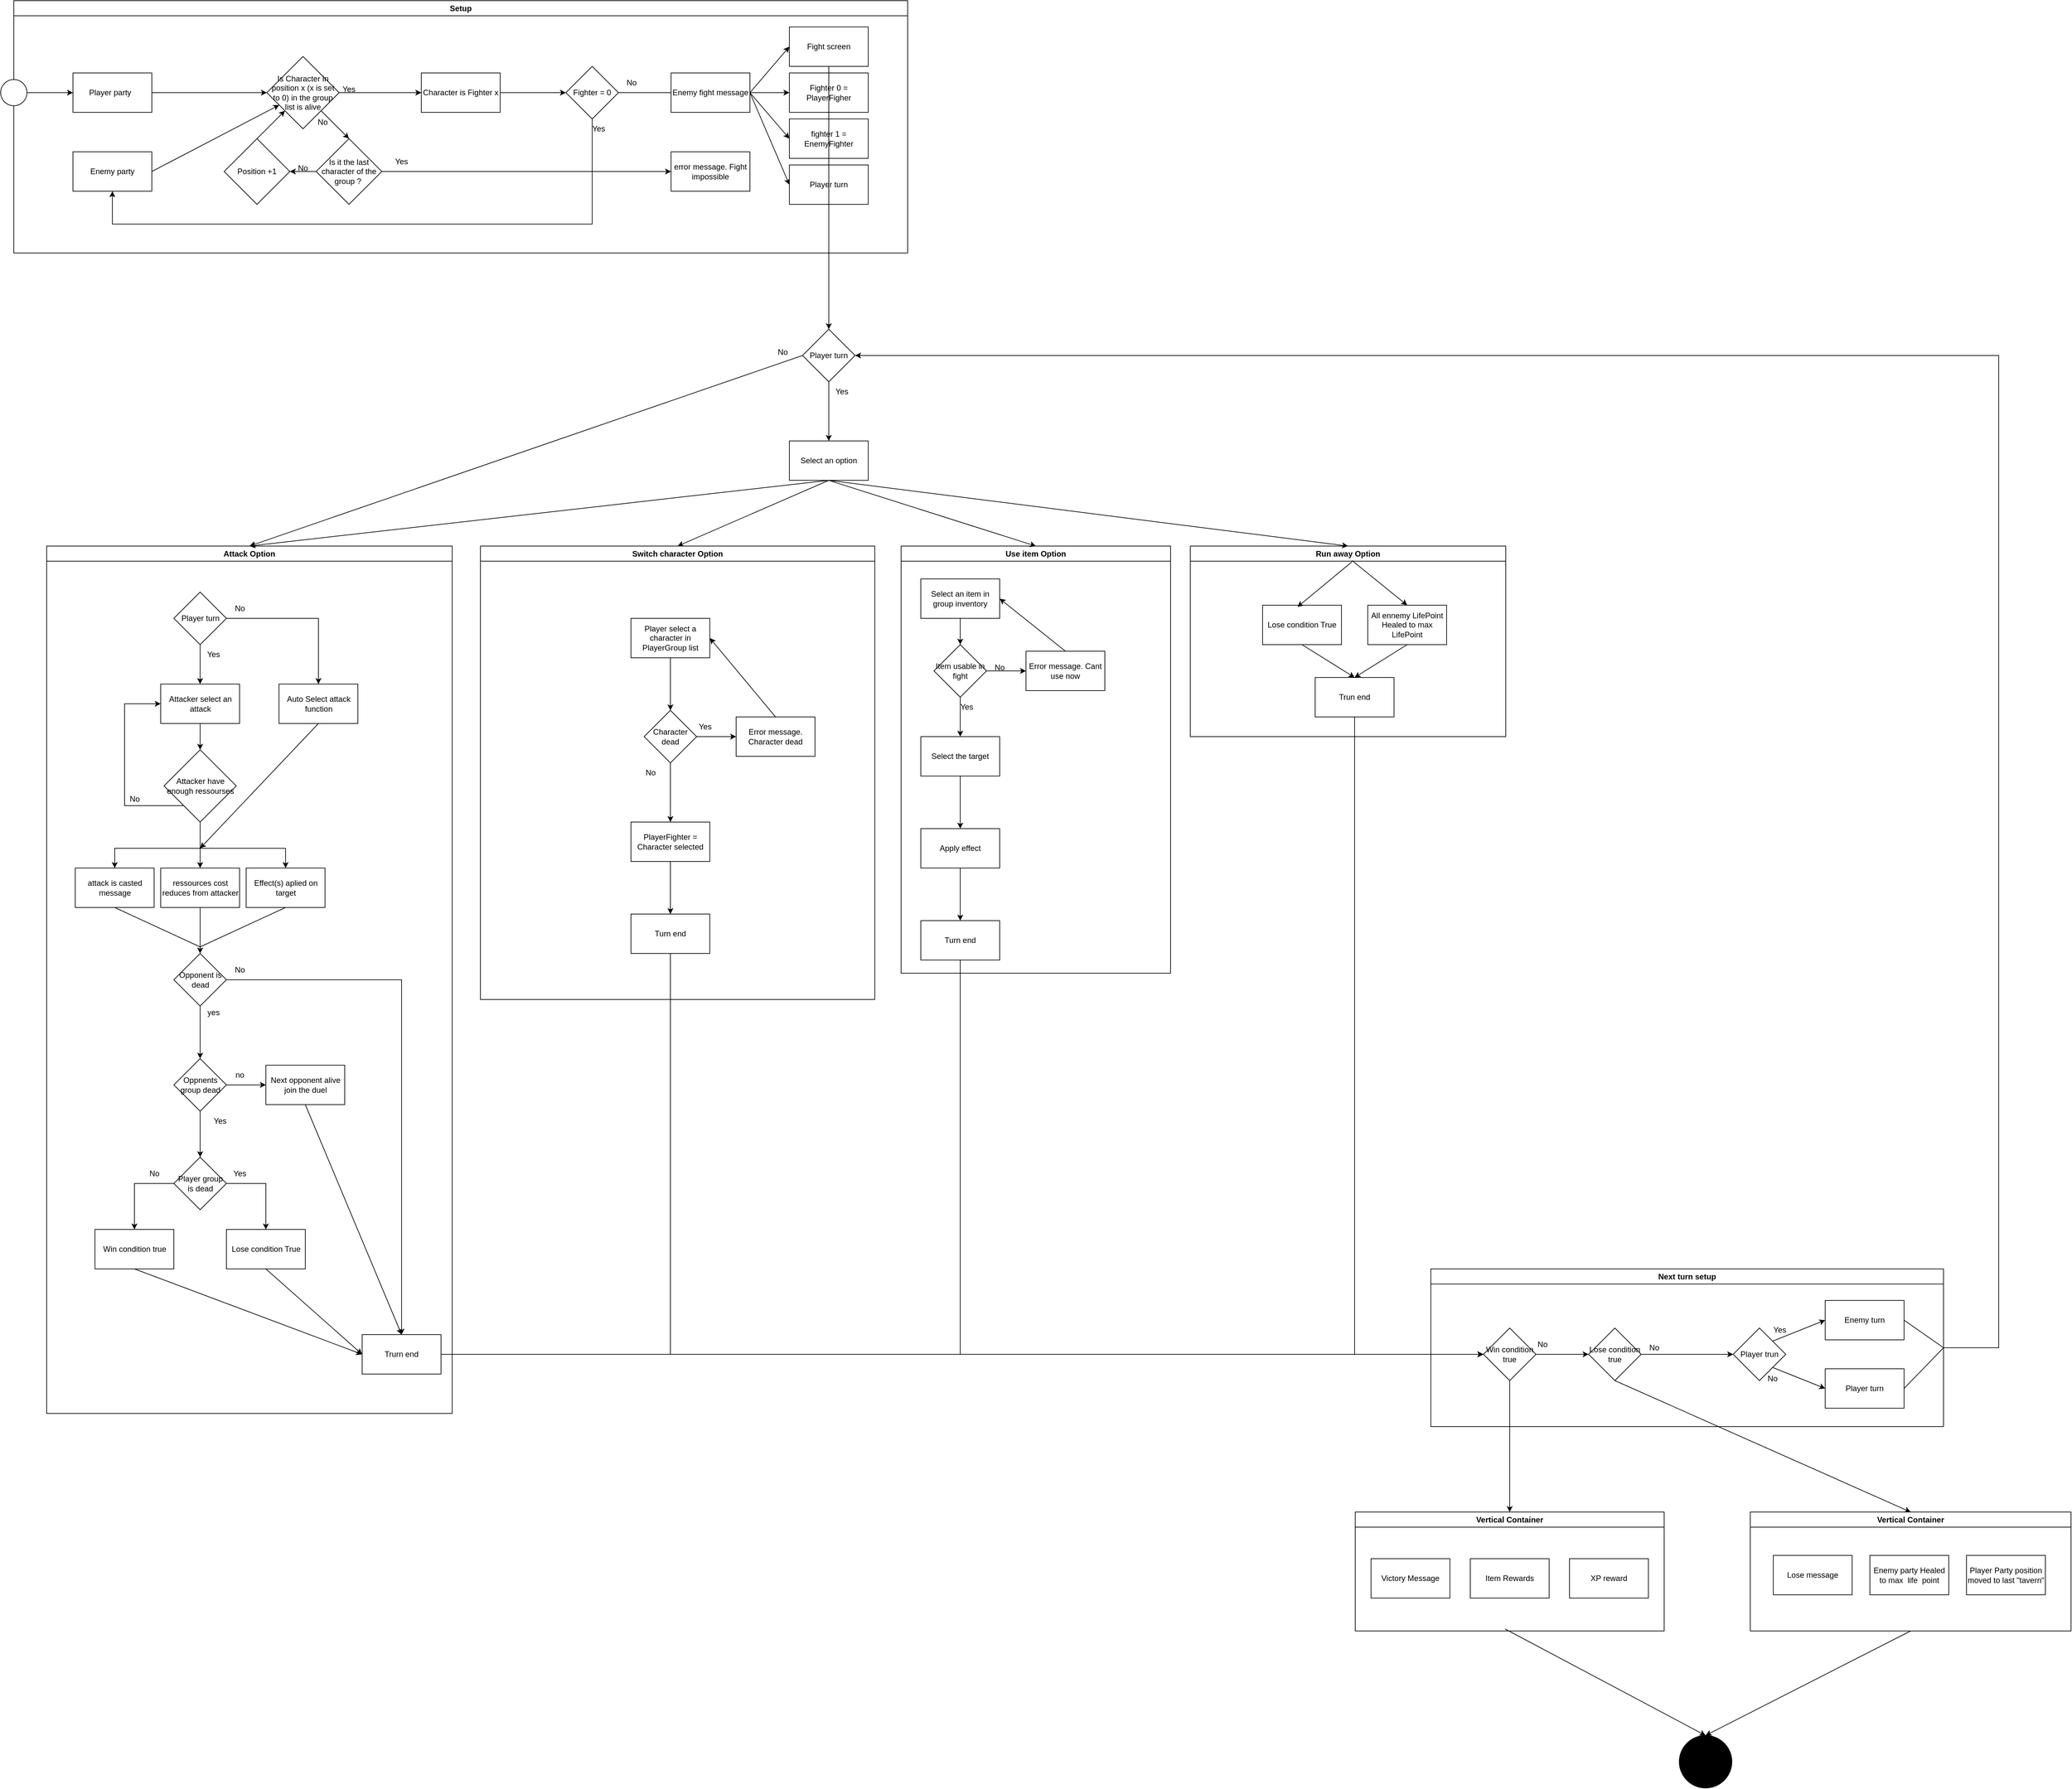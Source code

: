 <mxfile version="24.4.0" type="device">
  <diagram name="Page-1" id="olkcUrhkSjKcTe4kXdKJ">
    <mxGraphModel dx="4943" dy="4147" grid="0" gridSize="10" guides="1" tooltips="1" connect="1" arrows="1" fold="1" page="0" pageScale="1" pageWidth="827" pageHeight="1169" math="0" shadow="0">
      <root>
        <mxCell id="0" />
        <mxCell id="1" parent="0" />
        <mxCell id="oNLCFI8qdMNChcKk2wOl-66" value="Setup" style="swimlane;whiteSpace=wrap;html=1;" parent="1" vertex="1">
          <mxGeometry y="-1120" width="1360" height="384" as="geometry" />
        </mxCell>
        <mxCell id="oNLCFI8qdMNChcKk2wOl-96" style="edgeStyle=orthogonalEdgeStyle;rounded=0;orthogonalLoop=1;jettySize=auto;html=1;" parent="oNLCFI8qdMNChcKk2wOl-66" source="oNLCFI8qdMNChcKk2wOl-3" target="oNLCFI8qdMNChcKk2wOl-9" edge="1">
          <mxGeometry relative="1" as="geometry" />
        </mxCell>
        <mxCell id="oNLCFI8qdMNChcKk2wOl-3" value="" style="ellipse;whiteSpace=wrap;html=1;aspect=fixed;fillColor=#FFFFFF;" parent="oNLCFI8qdMNChcKk2wOl-66" vertex="1">
          <mxGeometry x="-20" y="120" width="40" height="40" as="geometry" />
        </mxCell>
        <mxCell id="oNLCFI8qdMNChcKk2wOl-11" value="" style="edgeStyle=orthogonalEdgeStyle;rounded=0;orthogonalLoop=1;jettySize=auto;html=1;" parent="oNLCFI8qdMNChcKk2wOl-66" source="oNLCFI8qdMNChcKk2wOl-7" target="oNLCFI8qdMNChcKk2wOl-10" edge="1">
          <mxGeometry relative="1" as="geometry" />
        </mxCell>
        <mxCell id="oNLCFI8qdMNChcKk2wOl-7" value="Is Character in position x (x is set to 0) in the group list is alive" style="rhombus;whiteSpace=wrap;html=1;" parent="oNLCFI8qdMNChcKk2wOl-66" vertex="1">
          <mxGeometry x="385" y="85" width="110" height="110" as="geometry" />
        </mxCell>
        <mxCell id="oNLCFI8qdMNChcKk2wOl-8" value="Enemy party" style="rounded=0;whiteSpace=wrap;html=1;" parent="oNLCFI8qdMNChcKk2wOl-66" vertex="1">
          <mxGeometry x="90" y="230" width="120" height="60" as="geometry" />
        </mxCell>
        <mxCell id="oNLCFI8qdMNChcKk2wOl-46" style="edgeStyle=orthogonalEdgeStyle;rounded=0;orthogonalLoop=1;jettySize=auto;html=1;" parent="oNLCFI8qdMNChcKk2wOl-66" source="oNLCFI8qdMNChcKk2wOl-9" target="oNLCFI8qdMNChcKk2wOl-7" edge="1">
          <mxGeometry relative="1" as="geometry" />
        </mxCell>
        <mxCell id="oNLCFI8qdMNChcKk2wOl-9" value="Player party&amp;nbsp;&amp;nbsp;" style="rounded=0;whiteSpace=wrap;html=1;" parent="oNLCFI8qdMNChcKk2wOl-66" vertex="1">
          <mxGeometry x="90" y="110" width="120" height="60" as="geometry" />
        </mxCell>
        <mxCell id="oNLCFI8qdMNChcKk2wOl-48" value="" style="edgeStyle=orthogonalEdgeStyle;rounded=0;orthogonalLoop=1;jettySize=auto;html=1;" parent="oNLCFI8qdMNChcKk2wOl-66" source="oNLCFI8qdMNChcKk2wOl-10" target="oNLCFI8qdMNChcKk2wOl-47" edge="1">
          <mxGeometry relative="1" as="geometry" />
        </mxCell>
        <mxCell id="oNLCFI8qdMNChcKk2wOl-10" value="Character is Fighter x" style="whiteSpace=wrap;html=1;" parent="oNLCFI8qdMNChcKk2wOl-66" vertex="1">
          <mxGeometry x="620" y="110" width="120" height="60" as="geometry" />
        </mxCell>
        <mxCell id="oNLCFI8qdMNChcKk2wOl-12" value="Yes" style="text;html=1;align=center;verticalAlign=middle;whiteSpace=wrap;rounded=0;" parent="oNLCFI8qdMNChcKk2wOl-66" vertex="1">
          <mxGeometry x="480" y="120" width="60" height="30" as="geometry" />
        </mxCell>
        <mxCell id="oNLCFI8qdMNChcKk2wOl-24" value="" style="edgeStyle=orthogonalEdgeStyle;rounded=0;orthogonalLoop=1;jettySize=auto;html=1;" parent="oNLCFI8qdMNChcKk2wOl-66" source="oNLCFI8qdMNChcKk2wOl-18" target="oNLCFI8qdMNChcKk2wOl-23" edge="1">
          <mxGeometry relative="1" as="geometry" />
        </mxCell>
        <mxCell id="oNLCFI8qdMNChcKk2wOl-40" style="edgeStyle=orthogonalEdgeStyle;rounded=0;orthogonalLoop=1;jettySize=auto;html=1;" parent="oNLCFI8qdMNChcKk2wOl-66" source="oNLCFI8qdMNChcKk2wOl-18" target="oNLCFI8qdMNChcKk2wOl-38" edge="1">
          <mxGeometry relative="1" as="geometry" />
        </mxCell>
        <mxCell id="oNLCFI8qdMNChcKk2wOl-18" value="Is it the last character of the group ?&amp;nbsp;" style="rhombus;whiteSpace=wrap;html=1;" parent="oNLCFI8qdMNChcKk2wOl-66" vertex="1">
          <mxGeometry x="460" y="210" width="100" height="100" as="geometry" />
        </mxCell>
        <mxCell id="oNLCFI8qdMNChcKk2wOl-21" value="" style="endArrow=classic;html=1;rounded=0;exitX=1;exitY=1;exitDx=0;exitDy=0;entryX=0.5;entryY=0;entryDx=0;entryDy=0;" parent="oNLCFI8qdMNChcKk2wOl-66" source="oNLCFI8qdMNChcKk2wOl-7" target="oNLCFI8qdMNChcKk2wOl-18" edge="1">
          <mxGeometry width="50" height="50" relative="1" as="geometry">
            <mxPoint x="420" y="280" as="sourcePoint" />
            <mxPoint x="470" y="230" as="targetPoint" />
          </mxGeometry>
        </mxCell>
        <mxCell id="oNLCFI8qdMNChcKk2wOl-22" value="No" style="text;html=1;align=center;verticalAlign=middle;whiteSpace=wrap;rounded=0;" parent="oNLCFI8qdMNChcKk2wOl-66" vertex="1">
          <mxGeometry x="440" y="170" width="60" height="30" as="geometry" />
        </mxCell>
        <mxCell id="oNLCFI8qdMNChcKk2wOl-23" value="error message. Fight impossible" style="whiteSpace=wrap;html=1;" parent="oNLCFI8qdMNChcKk2wOl-66" vertex="1">
          <mxGeometry x="1000" y="230" width="120" height="60" as="geometry" />
        </mxCell>
        <mxCell id="oNLCFI8qdMNChcKk2wOl-26" value="Yes" style="text;html=1;align=center;verticalAlign=middle;whiteSpace=wrap;rounded=0;" parent="oNLCFI8qdMNChcKk2wOl-66" vertex="1">
          <mxGeometry x="560" y="230" width="60" height="30" as="geometry" />
        </mxCell>
        <mxCell id="oNLCFI8qdMNChcKk2wOl-38" value="Position +1" style="rhombus;whiteSpace=wrap;html=1;" parent="oNLCFI8qdMNChcKk2wOl-66" vertex="1">
          <mxGeometry x="320" y="210" width="100" height="100" as="geometry" />
        </mxCell>
        <mxCell id="oNLCFI8qdMNChcKk2wOl-42" value="" style="endArrow=classic;html=1;rounded=0;exitX=0.5;exitY=0;exitDx=0;exitDy=0;entryX=0;entryY=1;entryDx=0;entryDy=0;" parent="oNLCFI8qdMNChcKk2wOl-66" source="oNLCFI8qdMNChcKk2wOl-38" target="oNLCFI8qdMNChcKk2wOl-7" edge="1">
          <mxGeometry width="50" height="50" relative="1" as="geometry">
            <mxPoint x="460" y="290" as="sourcePoint" />
            <mxPoint x="510" y="240" as="targetPoint" />
          </mxGeometry>
        </mxCell>
        <mxCell id="oNLCFI8qdMNChcKk2wOl-45" value="No" style="text;html=1;align=center;verticalAlign=middle;whiteSpace=wrap;rounded=0;" parent="oNLCFI8qdMNChcKk2wOl-66" vertex="1">
          <mxGeometry x="410" y="240" width="60" height="30" as="geometry" />
        </mxCell>
        <mxCell id="oNLCFI8qdMNChcKk2wOl-50" style="edgeStyle=orthogonalEdgeStyle;rounded=0;orthogonalLoop=1;jettySize=auto;html=1;entryX=0.5;entryY=1;entryDx=0;entryDy=0;" parent="oNLCFI8qdMNChcKk2wOl-66" source="oNLCFI8qdMNChcKk2wOl-47" target="oNLCFI8qdMNChcKk2wOl-8" edge="1">
          <mxGeometry relative="1" as="geometry">
            <Array as="points">
              <mxPoint x="880" y="340" />
              <mxPoint x="150" y="340" />
            </Array>
          </mxGeometry>
        </mxCell>
        <mxCell id="oNLCFI8qdMNChcKk2wOl-47" value="Fighter = 0" style="rhombus;whiteSpace=wrap;html=1;" parent="oNLCFI8qdMNChcKk2wOl-66" vertex="1">
          <mxGeometry x="840" y="100" width="80" height="80" as="geometry" />
        </mxCell>
        <mxCell id="oNLCFI8qdMNChcKk2wOl-51" value="Yes" style="text;html=1;align=center;verticalAlign=middle;whiteSpace=wrap;rounded=0;" parent="oNLCFI8qdMNChcKk2wOl-66" vertex="1">
          <mxGeometry x="860" y="180" width="60" height="30" as="geometry" />
        </mxCell>
        <mxCell id="oNLCFI8qdMNChcKk2wOl-54" value="No" style="text;html=1;align=center;verticalAlign=middle;whiteSpace=wrap;rounded=0;" parent="oNLCFI8qdMNChcKk2wOl-66" vertex="1">
          <mxGeometry x="910" y="110" width="60" height="30" as="geometry" />
        </mxCell>
        <mxCell id="oNLCFI8qdMNChcKk2wOl-55" value="Fight screen" style="rounded=0;whiteSpace=wrap;html=1;" parent="oNLCFI8qdMNChcKk2wOl-66" vertex="1">
          <mxGeometry x="1180" y="40" width="120" height="60" as="geometry" />
        </mxCell>
        <mxCell id="oNLCFI8qdMNChcKk2wOl-56" value="" style="endArrow=none;html=1;rounded=0;exitX=1;exitY=0.5;exitDx=0;exitDy=0;" parent="oNLCFI8qdMNChcKk2wOl-66" source="oNLCFI8qdMNChcKk2wOl-47" edge="1">
          <mxGeometry width="50" height="50" relative="1" as="geometry">
            <mxPoint x="920" y="250" as="sourcePoint" />
            <mxPoint x="1000" y="140" as="targetPoint" />
          </mxGeometry>
        </mxCell>
        <mxCell id="oNLCFI8qdMNChcKk2wOl-57" value="" style="endArrow=classic;html=1;rounded=0;entryX=0;entryY=0.5;entryDx=0;entryDy=0;" parent="oNLCFI8qdMNChcKk2wOl-66" target="oNLCFI8qdMNChcKk2wOl-55" edge="1">
          <mxGeometry width="50" height="50" relative="1" as="geometry">
            <mxPoint x="1120" y="140" as="sourcePoint" />
            <mxPoint x="1070" y="-10" as="targetPoint" />
          </mxGeometry>
        </mxCell>
        <mxCell id="oNLCFI8qdMNChcKk2wOl-58" value="Fighter 0 = PlayerFigher" style="rounded=0;whiteSpace=wrap;html=1;" parent="oNLCFI8qdMNChcKk2wOl-66" vertex="1">
          <mxGeometry x="1180" y="110" width="120" height="60" as="geometry" />
        </mxCell>
        <mxCell id="oNLCFI8qdMNChcKk2wOl-59" value="" style="endArrow=classic;html=1;rounded=0;entryX=0;entryY=0.5;entryDx=0;entryDy=0;" parent="oNLCFI8qdMNChcKk2wOl-66" target="oNLCFI8qdMNChcKk2wOl-58" edge="1">
          <mxGeometry width="50" height="50" relative="1" as="geometry">
            <mxPoint x="1120" y="140" as="sourcePoint" />
            <mxPoint x="1190" y="150" as="targetPoint" />
          </mxGeometry>
        </mxCell>
        <mxCell id="oNLCFI8qdMNChcKk2wOl-60" value="fighter 1 = EnemyFighter" style="rounded=0;whiteSpace=wrap;html=1;" parent="oNLCFI8qdMNChcKk2wOl-66" vertex="1">
          <mxGeometry x="1180" y="180" width="120" height="60" as="geometry" />
        </mxCell>
        <mxCell id="oNLCFI8qdMNChcKk2wOl-61" value="" style="endArrow=classic;html=1;rounded=0;entryX=0;entryY=0.5;entryDx=0;entryDy=0;" parent="oNLCFI8qdMNChcKk2wOl-66" target="oNLCFI8qdMNChcKk2wOl-60" edge="1">
          <mxGeometry width="50" height="50" relative="1" as="geometry">
            <mxPoint x="1120" y="140" as="sourcePoint" />
            <mxPoint x="1180" y="210" as="targetPoint" />
          </mxGeometry>
        </mxCell>
        <mxCell id="oNLCFI8qdMNChcKk2wOl-62" value="" style="endArrow=classic;html=1;rounded=0;exitX=1;exitY=0.5;exitDx=0;exitDy=0;" parent="oNLCFI8qdMNChcKk2wOl-66" source="oNLCFI8qdMNChcKk2wOl-8" target="oNLCFI8qdMNChcKk2wOl-7" edge="1">
          <mxGeometry width="50" height="50" relative="1" as="geometry">
            <mxPoint x="510" y="400" as="sourcePoint" />
            <mxPoint x="560" y="350" as="targetPoint" />
          </mxGeometry>
        </mxCell>
        <mxCell id="oNLCFI8qdMNChcKk2wOl-63" value="Enemy fight message" style="rounded=0;whiteSpace=wrap;html=1;" parent="oNLCFI8qdMNChcKk2wOl-66" vertex="1">
          <mxGeometry x="1000" y="110" width="120" height="60" as="geometry" />
        </mxCell>
        <mxCell id="oNLCFI8qdMNChcKk2wOl-83" value="Player turn" style="rounded=0;whiteSpace=wrap;html=1;" parent="oNLCFI8qdMNChcKk2wOl-66" vertex="1">
          <mxGeometry x="1180" y="250" width="120" height="60" as="geometry" />
        </mxCell>
        <mxCell id="oNLCFI8qdMNChcKk2wOl-84" value="" style="endArrow=classic;html=1;rounded=0;exitX=1;exitY=0.5;exitDx=0;exitDy=0;entryX=0;entryY=0.5;entryDx=0;entryDy=0;" parent="oNLCFI8qdMNChcKk2wOl-66" source="oNLCFI8qdMNChcKk2wOl-63" target="oNLCFI8qdMNChcKk2wOl-83" edge="1">
          <mxGeometry width="50" height="50" relative="1" as="geometry">
            <mxPoint x="920" y="390" as="sourcePoint" />
            <mxPoint x="970" y="340" as="targetPoint" />
          </mxGeometry>
        </mxCell>
        <mxCell id="oNLCFI8qdMNChcKk2wOl-174" style="edgeStyle=orthogonalEdgeStyle;rounded=0;orthogonalLoop=1;jettySize=auto;html=1;" parent="1" source="oNLCFI8qdMNChcKk2wOl-82" target="oNLCFI8qdMNChcKk2wOl-168" edge="1">
          <mxGeometry relative="1" as="geometry">
            <mxPoint x="2910" y="-210.0" as="targetPoint" />
            <Array as="points">
              <mxPoint x="3020" y="930" />
              <mxPoint x="3020" y="-580" />
            </Array>
          </mxGeometry>
        </mxCell>
        <mxCell id="oNLCFI8qdMNChcKk2wOl-82" value="Next turn setup" style="swimlane;whiteSpace=wrap;html=1;startSize=23;" parent="1" vertex="1">
          <mxGeometry x="2156" y="810" width="780" height="240" as="geometry" />
        </mxCell>
        <mxCell id="oNLCFI8qdMNChcKk2wOl-71" value="Enemy turn" style="whiteSpace=wrap;html=1;" parent="oNLCFI8qdMNChcKk2wOl-82" vertex="1">
          <mxGeometry x="600" y="48" width="120" height="60" as="geometry" />
        </mxCell>
        <mxCell id="oNLCFI8qdMNChcKk2wOl-77" value="Player turn" style="whiteSpace=wrap;html=1;" parent="oNLCFI8qdMNChcKk2wOl-82" vertex="1">
          <mxGeometry x="600" y="152" width="120" height="60" as="geometry" />
        </mxCell>
        <mxCell id="oNLCFI8qdMNChcKk2wOl-76" value="Player trun" style="rhombus;whiteSpace=wrap;html=1;" parent="oNLCFI8qdMNChcKk2wOl-82" vertex="1">
          <mxGeometry x="460" y="90" width="80" height="80" as="geometry" />
        </mxCell>
        <mxCell id="oNLCFI8qdMNChcKk2wOl-86" value="" style="endArrow=classic;html=1;rounded=0;exitX=1;exitY=0;exitDx=0;exitDy=0;entryX=0;entryY=0.5;entryDx=0;entryDy=0;" parent="oNLCFI8qdMNChcKk2wOl-82" source="oNLCFI8qdMNChcKk2wOl-76" target="oNLCFI8qdMNChcKk2wOl-71" edge="1">
          <mxGeometry width="50" height="50" relative="1" as="geometry">
            <mxPoint x="660" y="152" as="sourcePoint" />
            <mxPoint x="710" y="102" as="targetPoint" />
          </mxGeometry>
        </mxCell>
        <mxCell id="oNLCFI8qdMNChcKk2wOl-87" value="" style="endArrow=classic;html=1;rounded=0;exitX=1;exitY=1;exitDx=0;exitDy=0;entryX=0;entryY=0.5;entryDx=0;entryDy=0;" parent="oNLCFI8qdMNChcKk2wOl-82" source="oNLCFI8qdMNChcKk2wOl-76" target="oNLCFI8qdMNChcKk2wOl-77" edge="1">
          <mxGeometry width="50" height="50" relative="1" as="geometry">
            <mxPoint x="660" y="152" as="sourcePoint" />
            <mxPoint x="710" y="102" as="targetPoint" />
          </mxGeometry>
        </mxCell>
        <mxCell id="oNLCFI8qdMNChcKk2wOl-88" value="Yes" style="text;html=1;align=center;verticalAlign=middle;whiteSpace=wrap;rounded=0;" parent="oNLCFI8qdMNChcKk2wOl-82" vertex="1">
          <mxGeometry x="501" y="78" width="60" height="30" as="geometry" />
        </mxCell>
        <mxCell id="oNLCFI8qdMNChcKk2wOl-89" value="No" style="text;html=1;align=center;verticalAlign=middle;whiteSpace=wrap;rounded=0;" parent="oNLCFI8qdMNChcKk2wOl-82" vertex="1">
          <mxGeometry x="490" y="152" width="60" height="30" as="geometry" />
        </mxCell>
        <mxCell id="oNLCFI8qdMNChcKk2wOl-133" value="" style="edgeStyle=orthogonalEdgeStyle;rounded=0;orthogonalLoop=1;jettySize=auto;html=1;" parent="oNLCFI8qdMNChcKk2wOl-82" source="oNLCFI8qdMNChcKk2wOl-130" target="oNLCFI8qdMNChcKk2wOl-132" edge="1">
          <mxGeometry relative="1" as="geometry" />
        </mxCell>
        <mxCell id="oNLCFI8qdMNChcKk2wOl-130" value="Win condition true" style="rhombus;whiteSpace=wrap;html=1;" parent="oNLCFI8qdMNChcKk2wOl-82" vertex="1">
          <mxGeometry x="80" y="90" width="80" height="80" as="geometry" />
        </mxCell>
        <mxCell id="oNLCFI8qdMNChcKk2wOl-136" style="edgeStyle=orthogonalEdgeStyle;rounded=0;orthogonalLoop=1;jettySize=auto;html=1;" parent="oNLCFI8qdMNChcKk2wOl-82" source="oNLCFI8qdMNChcKk2wOl-132" target="oNLCFI8qdMNChcKk2wOl-76" edge="1">
          <mxGeometry relative="1" as="geometry" />
        </mxCell>
        <mxCell id="oNLCFI8qdMNChcKk2wOl-132" value="Lose condition true" style="rhombus;whiteSpace=wrap;html=1;" parent="oNLCFI8qdMNChcKk2wOl-82" vertex="1">
          <mxGeometry x="240" y="90" width="80" height="80" as="geometry" />
        </mxCell>
        <mxCell id="oNLCFI8qdMNChcKk2wOl-135" value="No" style="text;html=1;align=center;verticalAlign=middle;whiteSpace=wrap;rounded=0;" parent="oNLCFI8qdMNChcKk2wOl-82" vertex="1">
          <mxGeometry x="140" y="100" width="60" height="30" as="geometry" />
        </mxCell>
        <mxCell id="oNLCFI8qdMNChcKk2wOl-137" value="No" style="text;html=1;align=center;verticalAlign=middle;whiteSpace=wrap;rounded=0;" parent="oNLCFI8qdMNChcKk2wOl-82" vertex="1">
          <mxGeometry x="310" y="105" width="60" height="30" as="geometry" />
        </mxCell>
        <mxCell id="oNLCFI8qdMNChcKk2wOl-166" value="" style="endArrow=none;html=1;rounded=0;entryX=1;entryY=0.5;entryDx=0;entryDy=0;exitX=1;exitY=0.5;exitDx=0;exitDy=0;" parent="oNLCFI8qdMNChcKk2wOl-82" source="oNLCFI8qdMNChcKk2wOl-82" target="oNLCFI8qdMNChcKk2wOl-71" edge="1">
          <mxGeometry width="50" height="50" relative="1" as="geometry">
            <mxPoint x="690" y="180" as="sourcePoint" />
            <mxPoint x="740" y="130" as="targetPoint" />
          </mxGeometry>
        </mxCell>
        <mxCell id="oNLCFI8qdMNChcKk2wOl-167" value="" style="endArrow=none;html=1;rounded=0;exitX=1;exitY=0.5;exitDx=0;exitDy=0;entryX=1;entryY=0.5;entryDx=0;entryDy=0;" parent="oNLCFI8qdMNChcKk2wOl-82" source="oNLCFI8qdMNChcKk2wOl-77" edge="1" target="oNLCFI8qdMNChcKk2wOl-82">
          <mxGeometry width="50" height="50" relative="1" as="geometry">
            <mxPoint x="684" y="-330" as="sourcePoint" />
            <mxPoint x="774" y="-390" as="targetPoint" />
          </mxGeometry>
        </mxCell>
        <mxCell id="oNLCFI8qdMNChcKk2wOl-90" value="Attack Option" style="swimlane;whiteSpace=wrap;html=1;" parent="1" vertex="1">
          <mxGeometry x="50" y="-290" width="617" height="1320" as="geometry" />
        </mxCell>
        <mxCell id="ATQOXBDEKC-NVkVyijqF-48" style="edgeStyle=orthogonalEdgeStyle;rounded=0;orthogonalLoop=1;jettySize=auto;html=1;" parent="oNLCFI8qdMNChcKk2wOl-90" source="MJEl35Oq-Rg6vVL6f81N-1" target="MJEl35Oq-Rg6vVL6f81N-3" edge="1">
          <mxGeometry relative="1" as="geometry" />
        </mxCell>
        <mxCell id="MJEl35Oq-Rg6vVL6f81N-1" value="Attacker select an attack" style="rounded=0;whiteSpace=wrap;html=1;" parent="oNLCFI8qdMNChcKk2wOl-90" vertex="1">
          <mxGeometry x="173.5" y="210" width="120" height="60" as="geometry" />
        </mxCell>
        <mxCell id="MJEl35Oq-Rg6vVL6f81N-14" style="edgeStyle=orthogonalEdgeStyle;rounded=0;orthogonalLoop=1;jettySize=auto;html=1;" parent="oNLCFI8qdMNChcKk2wOl-90" source="MJEl35Oq-Rg6vVL6f81N-3" target="MJEl35Oq-Rg6vVL6f81N-12" edge="1">
          <mxGeometry relative="1" as="geometry" />
        </mxCell>
        <mxCell id="MJEl35Oq-Rg6vVL6f81N-15" style="edgeStyle=orthogonalEdgeStyle;rounded=0;orthogonalLoop=1;jettySize=auto;html=1;" parent="oNLCFI8qdMNChcKk2wOl-90" source="MJEl35Oq-Rg6vVL6f81N-3" target="MJEl35Oq-Rg6vVL6f81N-11" edge="1">
          <mxGeometry relative="1" as="geometry">
            <Array as="points">
              <mxPoint x="233.5" y="460" />
              <mxPoint x="103.5" y="460" />
            </Array>
          </mxGeometry>
        </mxCell>
        <mxCell id="MJEl35Oq-Rg6vVL6f81N-16" style="edgeStyle=orthogonalEdgeStyle;rounded=0;orthogonalLoop=1;jettySize=auto;html=1;entryX=0.5;entryY=0;entryDx=0;entryDy=0;" parent="oNLCFI8qdMNChcKk2wOl-90" source="MJEl35Oq-Rg6vVL6f81N-3" target="MJEl35Oq-Rg6vVL6f81N-13" edge="1">
          <mxGeometry relative="1" as="geometry">
            <mxPoint x="377.5" y="490" as="targetPoint" />
            <Array as="points">
              <mxPoint x="233.5" y="460" />
              <mxPoint x="363.5" y="460" />
            </Array>
          </mxGeometry>
        </mxCell>
        <mxCell id="ATQOXBDEKC-NVkVyijqF-46" style="edgeStyle=orthogonalEdgeStyle;rounded=0;orthogonalLoop=1;jettySize=auto;html=1;" parent="oNLCFI8qdMNChcKk2wOl-90" source="MJEl35Oq-Rg6vVL6f81N-3" target="MJEl35Oq-Rg6vVL6f81N-1" edge="1">
          <mxGeometry relative="1" as="geometry">
            <Array as="points">
              <mxPoint x="118.5" y="395" />
            </Array>
          </mxGeometry>
        </mxCell>
        <mxCell id="MJEl35Oq-Rg6vVL6f81N-3" value="Attacker have enough ressourses" style="rhombus;whiteSpace=wrap;html=1;" parent="oNLCFI8qdMNChcKk2wOl-90" vertex="1">
          <mxGeometry x="178.5" y="310" width="110" height="110" as="geometry" />
        </mxCell>
        <mxCell id="MJEl35Oq-Rg6vVL6f81N-9" value="No" style="text;html=1;strokeColor=none;fillColor=none;align=center;verticalAlign=middle;whiteSpace=wrap;rounded=0;" parent="oNLCFI8qdMNChcKk2wOl-90" vertex="1">
          <mxGeometry x="103.5" y="370" width="60" height="30" as="geometry" />
        </mxCell>
        <mxCell id="MJEl35Oq-Rg6vVL6f81N-11" value="attack is casted message" style="rounded=0;whiteSpace=wrap;html=1;" parent="oNLCFI8qdMNChcKk2wOl-90" vertex="1">
          <mxGeometry x="43.5" y="490" width="120" height="60" as="geometry" />
        </mxCell>
        <mxCell id="MJEl35Oq-Rg6vVL6f81N-18" style="edgeStyle=orthogonalEdgeStyle;rounded=0;orthogonalLoop=1;jettySize=auto;html=1;" parent="oNLCFI8qdMNChcKk2wOl-90" source="MJEl35Oq-Rg6vVL6f81N-12" target="MJEl35Oq-Rg6vVL6f81N-17" edge="1">
          <mxGeometry relative="1" as="geometry" />
        </mxCell>
        <mxCell id="MJEl35Oq-Rg6vVL6f81N-12" value="ressources cost reduces from attacker" style="rounded=0;whiteSpace=wrap;html=1;" parent="oNLCFI8qdMNChcKk2wOl-90" vertex="1">
          <mxGeometry x="173.5" y="490" width="120" height="60" as="geometry" />
        </mxCell>
        <mxCell id="MJEl35Oq-Rg6vVL6f81N-13" value="Effect(s) aplied on target" style="rounded=0;whiteSpace=wrap;html=1;" parent="oNLCFI8qdMNChcKk2wOl-90" vertex="1">
          <mxGeometry x="303.5" y="490" width="120" height="60" as="geometry" />
        </mxCell>
        <mxCell id="MJEl35Oq-Rg6vVL6f81N-24" value="" style="edgeStyle=orthogonalEdgeStyle;rounded=0;orthogonalLoop=1;jettySize=auto;html=1;" parent="oNLCFI8qdMNChcKk2wOl-90" source="MJEl35Oq-Rg6vVL6f81N-17" target="MJEl35Oq-Rg6vVL6f81N-23" edge="1">
          <mxGeometry relative="1" as="geometry" />
        </mxCell>
        <mxCell id="MJEl35Oq-Rg6vVL6f81N-17" value="Opponent is dead" style="rhombus;whiteSpace=wrap;html=1;" parent="oNLCFI8qdMNChcKk2wOl-90" vertex="1">
          <mxGeometry x="193.5" y="620" width="80" height="80" as="geometry" />
        </mxCell>
        <mxCell id="ATQOXBDEKC-NVkVyijqF-33" value="" style="edgeStyle=orthogonalEdgeStyle;rounded=0;orthogonalLoop=1;jettySize=auto;html=1;" parent="oNLCFI8qdMNChcKk2wOl-90" source="MJEl35Oq-Rg6vVL6f81N-23" target="ATQOXBDEKC-NVkVyijqF-32" edge="1">
          <mxGeometry relative="1" as="geometry" />
        </mxCell>
        <mxCell id="ATQOXBDEKC-NVkVyijqF-66" style="edgeStyle=orthogonalEdgeStyle;rounded=0;orthogonalLoop=1;jettySize=auto;html=1;" parent="oNLCFI8qdMNChcKk2wOl-90" source="MJEl35Oq-Rg6vVL6f81N-23" target="ATQOXBDEKC-NVkVyijqF-65" edge="1">
          <mxGeometry relative="1" as="geometry" />
        </mxCell>
        <mxCell id="MJEl35Oq-Rg6vVL6f81N-23" value="Oppnents group dead" style="rhombus;whiteSpace=wrap;html=1;" parent="oNLCFI8qdMNChcKk2wOl-90" vertex="1">
          <mxGeometry x="193.5" y="780" width="80" height="80" as="geometry" />
        </mxCell>
        <mxCell id="MJEl35Oq-Rg6vVL6f81N-25" value="yes" style="text;html=1;strokeColor=none;fillColor=none;align=center;verticalAlign=middle;whiteSpace=wrap;rounded=0;" parent="oNLCFI8qdMNChcKk2wOl-90" vertex="1">
          <mxGeometry x="223.5" y="695" width="60" height="30" as="geometry" />
        </mxCell>
        <mxCell id="ATQOXBDEKC-NVkVyijqF-13" value="No" style="text;html=1;strokeColor=none;fillColor=none;align=center;verticalAlign=middle;whiteSpace=wrap;rounded=0;" parent="oNLCFI8qdMNChcKk2wOl-90" vertex="1">
          <mxGeometry x="263.5" y="630" width="60" height="30" as="geometry" />
        </mxCell>
        <mxCell id="ATQOXBDEKC-NVkVyijqF-30" value="" style="endArrow=none;html=1;rounded=0;entryX=0.5;entryY=1;entryDx=0;entryDy=0;" parent="oNLCFI8qdMNChcKk2wOl-90" target="MJEl35Oq-Rg6vVL6f81N-13" edge="1">
          <mxGeometry width="50" height="50" relative="1" as="geometry">
            <mxPoint x="233.5" y="610" as="sourcePoint" />
            <mxPoint x="753.5" y="580" as="targetPoint" />
          </mxGeometry>
        </mxCell>
        <mxCell id="ATQOXBDEKC-NVkVyijqF-31" value="" style="endArrow=none;html=1;rounded=0;entryX=0.5;entryY=1;entryDx=0;entryDy=0;" parent="oNLCFI8qdMNChcKk2wOl-90" target="MJEl35Oq-Rg6vVL6f81N-11" edge="1">
          <mxGeometry width="50" height="50" relative="1" as="geometry">
            <mxPoint x="233.5" y="610" as="sourcePoint" />
            <mxPoint x="753.5" y="580" as="targetPoint" />
          </mxGeometry>
        </mxCell>
        <mxCell id="ATQOXBDEKC-NVkVyijqF-32" value="Next opponent alive join the duel" style="whiteSpace=wrap;html=1;" parent="oNLCFI8qdMNChcKk2wOl-90" vertex="1">
          <mxGeometry x="333.5" y="790" width="120" height="60" as="geometry" />
        </mxCell>
        <mxCell id="ATQOXBDEKC-NVkVyijqF-34" value="no" style="text;html=1;strokeColor=none;fillColor=none;align=center;verticalAlign=middle;whiteSpace=wrap;rounded=0;" parent="oNLCFI8qdMNChcKk2wOl-90" vertex="1">
          <mxGeometry x="263.5" y="790" width="60" height="30" as="geometry" />
        </mxCell>
        <mxCell id="ATQOXBDEKC-NVkVyijqF-49" value="Auto Select attack function" style="rounded=0;whiteSpace=wrap;html=1;" parent="oNLCFI8qdMNChcKk2wOl-90" vertex="1">
          <mxGeometry x="353.5" y="210" width="120" height="60" as="geometry" />
        </mxCell>
        <mxCell id="ATQOXBDEKC-NVkVyijqF-50" value="" style="endArrow=classic;html=1;rounded=0;exitX=0.5;exitY=1;exitDx=0;exitDy=0;" parent="oNLCFI8qdMNChcKk2wOl-90" source="ATQOXBDEKC-NVkVyijqF-49" edge="1">
          <mxGeometry width="50" height="50" relative="1" as="geometry">
            <mxPoint x="593.5" y="520" as="sourcePoint" />
            <mxPoint x="233.5" y="460" as="targetPoint" />
          </mxGeometry>
        </mxCell>
        <mxCell id="ATQOXBDEKC-NVkVyijqF-53" style="edgeStyle=orthogonalEdgeStyle;rounded=0;orthogonalLoop=1;jettySize=auto;html=1;" parent="oNLCFI8qdMNChcKk2wOl-90" source="ATQOXBDEKC-NVkVyijqF-52" target="MJEl35Oq-Rg6vVL6f81N-1" edge="1">
          <mxGeometry relative="1" as="geometry" />
        </mxCell>
        <mxCell id="ATQOXBDEKC-NVkVyijqF-54" style="edgeStyle=orthogonalEdgeStyle;rounded=0;orthogonalLoop=1;jettySize=auto;html=1;" parent="oNLCFI8qdMNChcKk2wOl-90" source="ATQOXBDEKC-NVkVyijqF-52" target="ATQOXBDEKC-NVkVyijqF-49" edge="1">
          <mxGeometry relative="1" as="geometry" />
        </mxCell>
        <mxCell id="ATQOXBDEKC-NVkVyijqF-52" value="Player turn" style="rhombus;whiteSpace=wrap;html=1;" parent="oNLCFI8qdMNChcKk2wOl-90" vertex="1">
          <mxGeometry x="193.5" y="70" width="80" height="80" as="geometry" />
        </mxCell>
        <mxCell id="ATQOXBDEKC-NVkVyijqF-55" value="Yes" style="text;html=1;strokeColor=none;fillColor=none;align=center;verticalAlign=middle;whiteSpace=wrap;rounded=0;" parent="oNLCFI8qdMNChcKk2wOl-90" vertex="1">
          <mxGeometry x="223.5" y="150" width="60" height="30" as="geometry" />
        </mxCell>
        <mxCell id="ATQOXBDEKC-NVkVyijqF-57" value="No" style="text;html=1;strokeColor=none;fillColor=none;align=center;verticalAlign=middle;whiteSpace=wrap;rounded=0;" parent="oNLCFI8qdMNChcKk2wOl-90" vertex="1">
          <mxGeometry x="263.5" y="80" width="60" height="30" as="geometry" />
        </mxCell>
        <mxCell id="ATQOXBDEKC-NVkVyijqF-60" value="Yes" style="text;html=1;strokeColor=none;fillColor=none;align=center;verticalAlign=middle;whiteSpace=wrap;rounded=0;" parent="oNLCFI8qdMNChcKk2wOl-90" vertex="1">
          <mxGeometry x="233.5" y="860" width="60" height="30" as="geometry" />
        </mxCell>
        <mxCell id="ATQOXBDEKC-NVkVyijqF-70" style="edgeStyle=orthogonalEdgeStyle;rounded=0;orthogonalLoop=1;jettySize=auto;html=1;" parent="oNLCFI8qdMNChcKk2wOl-90" source="ATQOXBDEKC-NVkVyijqF-65" target="ATQOXBDEKC-NVkVyijqF-68" edge="1">
          <mxGeometry relative="1" as="geometry">
            <Array as="points">
              <mxPoint x="133.5" y="970" />
            </Array>
          </mxGeometry>
        </mxCell>
        <mxCell id="ATQOXBDEKC-NVkVyijqF-71" style="edgeStyle=orthogonalEdgeStyle;rounded=0;orthogonalLoop=1;jettySize=auto;html=1;" parent="oNLCFI8qdMNChcKk2wOl-90" source="ATQOXBDEKC-NVkVyijqF-65" target="ATQOXBDEKC-NVkVyijqF-69" edge="1">
          <mxGeometry relative="1" as="geometry">
            <Array as="points">
              <mxPoint x="333.5" y="970" />
            </Array>
          </mxGeometry>
        </mxCell>
        <mxCell id="ATQOXBDEKC-NVkVyijqF-65" value="Player group is dead" style="rhombus;whiteSpace=wrap;html=1;" parent="oNLCFI8qdMNChcKk2wOl-90" vertex="1">
          <mxGeometry x="193.5" y="930" width="80" height="80" as="geometry" />
        </mxCell>
        <mxCell id="ATQOXBDEKC-NVkVyijqF-68" value="Win condition true" style="rounded=0;whiteSpace=wrap;html=1;" parent="oNLCFI8qdMNChcKk2wOl-90" vertex="1">
          <mxGeometry x="73.5" y="1040" width="120" height="60" as="geometry" />
        </mxCell>
        <mxCell id="ATQOXBDEKC-NVkVyijqF-69" value="Lose condition True" style="rounded=0;whiteSpace=wrap;html=1;" parent="oNLCFI8qdMNChcKk2wOl-90" vertex="1">
          <mxGeometry x="273.5" y="1040" width="120" height="60" as="geometry" />
        </mxCell>
        <mxCell id="ATQOXBDEKC-NVkVyijqF-72" value="Yes" style="text;html=1;strokeColor=none;fillColor=none;align=center;verticalAlign=middle;whiteSpace=wrap;rounded=0;" parent="oNLCFI8qdMNChcKk2wOl-90" vertex="1">
          <mxGeometry x="263.5" y="940" width="60" height="30" as="geometry" />
        </mxCell>
        <mxCell id="ATQOXBDEKC-NVkVyijqF-74" value="No" style="text;html=1;strokeColor=none;fillColor=none;align=center;verticalAlign=middle;whiteSpace=wrap;rounded=0;" parent="oNLCFI8qdMNChcKk2wOl-90" vertex="1">
          <mxGeometry x="133.5" y="940" width="60" height="30" as="geometry" />
        </mxCell>
        <mxCell id="ATQOXBDEKC-NVkVyijqF-10" value="Trurn end" style="whiteSpace=wrap;html=1;rounded=0;" parent="oNLCFI8qdMNChcKk2wOl-90" vertex="1">
          <mxGeometry x="480" y="1200" width="120" height="60" as="geometry" />
        </mxCell>
        <mxCell id="ATQOXBDEKC-NVkVyijqF-14" style="edgeStyle=orthogonalEdgeStyle;rounded=0;orthogonalLoop=1;jettySize=auto;html=1;" parent="oNLCFI8qdMNChcKk2wOl-90" source="MJEl35Oq-Rg6vVL6f81N-17" target="ATQOXBDEKC-NVkVyijqF-10" edge="1">
          <mxGeometry relative="1" as="geometry" />
        </mxCell>
        <mxCell id="ATQOXBDEKC-NVkVyijqF-38" value="" style="endArrow=classic;html=1;rounded=0;exitX=0.5;exitY=1;exitDx=0;exitDy=0;entryX=0.5;entryY=0;entryDx=0;entryDy=0;" parent="oNLCFI8qdMNChcKk2wOl-90" source="ATQOXBDEKC-NVkVyijqF-32" target="ATQOXBDEKC-NVkVyijqF-10" edge="1">
          <mxGeometry width="50" height="50" relative="1" as="geometry">
            <mxPoint x="693.5" y="830" as="sourcePoint" />
            <mxPoint x="743.5" y="780" as="targetPoint" />
          </mxGeometry>
        </mxCell>
        <mxCell id="oNLCFI8qdMNChcKk2wOl-93" value="" style="endArrow=classic;html=1;rounded=0;exitX=0.5;exitY=1;exitDx=0;exitDy=0;entryX=0;entryY=0.5;entryDx=0;entryDy=0;" parent="oNLCFI8qdMNChcKk2wOl-90" source="ATQOXBDEKC-NVkVyijqF-69" target="ATQOXBDEKC-NVkVyijqF-10" edge="1">
          <mxGeometry width="50" height="50" relative="1" as="geometry">
            <mxPoint x="350" y="1080" as="sourcePoint" />
            <mxPoint x="400" y="1030" as="targetPoint" />
          </mxGeometry>
        </mxCell>
        <mxCell id="oNLCFI8qdMNChcKk2wOl-94" value="" style="endArrow=classic;html=1;rounded=0;exitX=0.5;exitY=1;exitDx=0;exitDy=0;entryX=0;entryY=0.5;entryDx=0;entryDy=0;" parent="oNLCFI8qdMNChcKk2wOl-90" source="ATQOXBDEKC-NVkVyijqF-68" target="ATQOXBDEKC-NVkVyijqF-10" edge="1">
          <mxGeometry width="50" height="50" relative="1" as="geometry">
            <mxPoint x="350" y="1080" as="sourcePoint" />
            <mxPoint x="400" y="1030" as="targetPoint" />
          </mxGeometry>
        </mxCell>
        <mxCell id="oNLCFI8qdMNChcKk2wOl-97" value="Switch character Option" style="swimlane;whiteSpace=wrap;html=1;" parent="1" vertex="1">
          <mxGeometry x="710" y="-290" width="600" height="690" as="geometry" />
        </mxCell>
        <mxCell id="oNLCFI8qdMNChcKk2wOl-100" value="" style="edgeStyle=orthogonalEdgeStyle;rounded=0;orthogonalLoop=1;jettySize=auto;html=1;" parent="oNLCFI8qdMNChcKk2wOl-97" source="oNLCFI8qdMNChcKk2wOl-98" target="oNLCFI8qdMNChcKk2wOl-99" edge="1">
          <mxGeometry relative="1" as="geometry" />
        </mxCell>
        <mxCell id="oNLCFI8qdMNChcKk2wOl-98" value="Player select a character in PlayerGroup list" style="rounded=0;whiteSpace=wrap;html=1;" parent="oNLCFI8qdMNChcKk2wOl-97" vertex="1">
          <mxGeometry x="229" y="110" width="120" height="60" as="geometry" />
        </mxCell>
        <mxCell id="oNLCFI8qdMNChcKk2wOl-102" value="" style="edgeStyle=orthogonalEdgeStyle;rounded=0;orthogonalLoop=1;jettySize=auto;html=1;" parent="oNLCFI8qdMNChcKk2wOl-97" source="oNLCFI8qdMNChcKk2wOl-99" target="oNLCFI8qdMNChcKk2wOl-101" edge="1">
          <mxGeometry relative="1" as="geometry" />
        </mxCell>
        <mxCell id="oNLCFI8qdMNChcKk2wOl-106" value="" style="edgeStyle=orthogonalEdgeStyle;rounded=0;orthogonalLoop=1;jettySize=auto;html=1;" parent="oNLCFI8qdMNChcKk2wOl-97" source="oNLCFI8qdMNChcKk2wOl-99" target="oNLCFI8qdMNChcKk2wOl-105" edge="1">
          <mxGeometry relative="1" as="geometry" />
        </mxCell>
        <mxCell id="oNLCFI8qdMNChcKk2wOl-99" value="Character dead" style="rhombus;whiteSpace=wrap;html=1;rounded=0;" parent="oNLCFI8qdMNChcKk2wOl-97" vertex="1">
          <mxGeometry x="249" y="250" width="80" height="80" as="geometry" />
        </mxCell>
        <mxCell id="oNLCFI8qdMNChcKk2wOl-101" value="Error message. Character dead" style="whiteSpace=wrap;html=1;rounded=0;" parent="oNLCFI8qdMNChcKk2wOl-97" vertex="1">
          <mxGeometry x="389" y="260" width="120" height="60" as="geometry" />
        </mxCell>
        <mxCell id="oNLCFI8qdMNChcKk2wOl-103" value="" style="endArrow=classic;html=1;rounded=0;exitX=0.5;exitY=0;exitDx=0;exitDy=0;entryX=1;entryY=0.5;entryDx=0;entryDy=0;" parent="oNLCFI8qdMNChcKk2wOl-97" source="oNLCFI8qdMNChcKk2wOl-101" target="oNLCFI8qdMNChcKk2wOl-98" edge="1">
          <mxGeometry width="50" height="50" relative="1" as="geometry">
            <mxPoint x="232" y="360" as="sourcePoint" />
            <mxPoint x="282" y="310" as="targetPoint" />
          </mxGeometry>
        </mxCell>
        <mxCell id="oNLCFI8qdMNChcKk2wOl-104" value="Yes" style="text;html=1;align=center;verticalAlign=middle;whiteSpace=wrap;rounded=0;" parent="oNLCFI8qdMNChcKk2wOl-97" vertex="1">
          <mxGeometry x="312" y="260" width="60" height="30" as="geometry" />
        </mxCell>
        <mxCell id="oNLCFI8qdMNChcKk2wOl-108" value="" style="edgeStyle=orthogonalEdgeStyle;rounded=0;orthogonalLoop=1;jettySize=auto;html=1;" parent="oNLCFI8qdMNChcKk2wOl-97" source="oNLCFI8qdMNChcKk2wOl-105" target="oNLCFI8qdMNChcKk2wOl-107" edge="1">
          <mxGeometry relative="1" as="geometry" />
        </mxCell>
        <mxCell id="oNLCFI8qdMNChcKk2wOl-105" value="PlayerFighter = Character selected" style="whiteSpace=wrap;html=1;rounded=0;" parent="oNLCFI8qdMNChcKk2wOl-97" vertex="1">
          <mxGeometry x="229" y="420" width="120" height="60" as="geometry" />
        </mxCell>
        <mxCell id="oNLCFI8qdMNChcKk2wOl-107" value="Turn end" style="rounded=0;whiteSpace=wrap;html=1;" parent="oNLCFI8qdMNChcKk2wOl-97" vertex="1">
          <mxGeometry x="229" y="560" width="120" height="60" as="geometry" />
        </mxCell>
        <mxCell id="oNLCFI8qdMNChcKk2wOl-109" value="No" style="text;html=1;align=center;verticalAlign=middle;whiteSpace=wrap;rounded=0;" parent="oNLCFI8qdMNChcKk2wOl-97" vertex="1">
          <mxGeometry x="229" y="330" width="60" height="30" as="geometry" />
        </mxCell>
        <mxCell id="oNLCFI8qdMNChcKk2wOl-110" value="Run away Option" style="swimlane;whiteSpace=wrap;html=1;" parent="1" vertex="1">
          <mxGeometry x="1790" y="-290" width="480" height="290" as="geometry" />
        </mxCell>
        <mxCell id="oNLCFI8qdMNChcKk2wOl-111" value="Lose condition True" style="rounded=0;whiteSpace=wrap;html=1;" parent="oNLCFI8qdMNChcKk2wOl-110" vertex="1">
          <mxGeometry x="110" y="90" width="120" height="60" as="geometry" />
        </mxCell>
        <mxCell id="oNLCFI8qdMNChcKk2wOl-112" value="All ennemy LifePoint Healed to max LifePoint" style="rounded=0;whiteSpace=wrap;html=1;" parent="oNLCFI8qdMNChcKk2wOl-110" vertex="1">
          <mxGeometry x="270" y="90" width="120" height="60" as="geometry" />
        </mxCell>
        <mxCell id="oNLCFI8qdMNChcKk2wOl-113" value="Trun end" style="rounded=0;whiteSpace=wrap;html=1;" parent="oNLCFI8qdMNChcKk2wOl-110" vertex="1">
          <mxGeometry x="190" y="200" width="120" height="60" as="geometry" />
        </mxCell>
        <mxCell id="C-ai7ctvGxrkDEZxJuC4-1" value="" style="endArrow=classic;html=1;rounded=0;exitX=0.5;exitY=1;exitDx=0;exitDy=0;entryX=0.5;entryY=0;entryDx=0;entryDy=0;" edge="1" parent="oNLCFI8qdMNChcKk2wOl-110" source="oNLCFI8qdMNChcKk2wOl-111" target="oNLCFI8qdMNChcKk2wOl-113">
          <mxGeometry width="50" height="50" relative="1" as="geometry">
            <mxPoint x="230" y="230" as="sourcePoint" />
            <mxPoint x="280" y="180" as="targetPoint" />
          </mxGeometry>
        </mxCell>
        <mxCell id="C-ai7ctvGxrkDEZxJuC4-2" value="" style="endArrow=classic;html=1;rounded=0;exitX=0.5;exitY=1;exitDx=0;exitDy=0;entryX=0.5;entryY=0;entryDx=0;entryDy=0;" edge="1" parent="oNLCFI8qdMNChcKk2wOl-110" source="oNLCFI8qdMNChcKk2wOl-112" target="oNLCFI8qdMNChcKk2wOl-113">
          <mxGeometry width="50" height="50" relative="1" as="geometry">
            <mxPoint x="230" y="230" as="sourcePoint" />
            <mxPoint x="280" y="180" as="targetPoint" />
          </mxGeometry>
        </mxCell>
        <mxCell id="oNLCFI8qdMNChcKk2wOl-114" value="Use item Option" style="swimlane;whiteSpace=wrap;html=1;" parent="1" vertex="1">
          <mxGeometry x="1350" y="-290" width="410" height="650" as="geometry" />
        </mxCell>
        <mxCell id="oNLCFI8qdMNChcKk2wOl-118" style="edgeStyle=orthogonalEdgeStyle;rounded=0;orthogonalLoop=1;jettySize=auto;html=1;" parent="oNLCFI8qdMNChcKk2wOl-114" source="oNLCFI8qdMNChcKk2wOl-116" target="oNLCFI8qdMNChcKk2wOl-117" edge="1">
          <mxGeometry relative="1" as="geometry" />
        </mxCell>
        <mxCell id="oNLCFI8qdMNChcKk2wOl-116" value="Select an item in group inventory" style="rounded=0;whiteSpace=wrap;html=1;" parent="oNLCFI8qdMNChcKk2wOl-114" vertex="1">
          <mxGeometry x="30" y="50" width="120" height="60" as="geometry" />
        </mxCell>
        <mxCell id="oNLCFI8qdMNChcKk2wOl-120" value="" style="edgeStyle=orthogonalEdgeStyle;rounded=0;orthogonalLoop=1;jettySize=auto;html=1;" parent="oNLCFI8qdMNChcKk2wOl-114" source="oNLCFI8qdMNChcKk2wOl-117" target="oNLCFI8qdMNChcKk2wOl-119" edge="1">
          <mxGeometry relative="1" as="geometry" />
        </mxCell>
        <mxCell id="oNLCFI8qdMNChcKk2wOl-123" value="" style="edgeStyle=orthogonalEdgeStyle;rounded=0;orthogonalLoop=1;jettySize=auto;html=1;" parent="oNLCFI8qdMNChcKk2wOl-114" source="oNLCFI8qdMNChcKk2wOl-117" target="oNLCFI8qdMNChcKk2wOl-122" edge="1">
          <mxGeometry relative="1" as="geometry" />
        </mxCell>
        <mxCell id="oNLCFI8qdMNChcKk2wOl-117" value="Item usable in fight" style="rhombus;whiteSpace=wrap;html=1;" parent="oNLCFI8qdMNChcKk2wOl-114" vertex="1">
          <mxGeometry x="50" y="150" width="80" height="80" as="geometry" />
        </mxCell>
        <mxCell id="oNLCFI8qdMNChcKk2wOl-119" value="Error message. Cant use now" style="whiteSpace=wrap;html=1;" parent="oNLCFI8qdMNChcKk2wOl-114" vertex="1">
          <mxGeometry x="190" y="160" width="120" height="60" as="geometry" />
        </mxCell>
        <mxCell id="oNLCFI8qdMNChcKk2wOl-121" value="" style="endArrow=classic;html=1;rounded=0;exitX=0.5;exitY=0;exitDx=0;exitDy=0;entryX=1;entryY=0.5;entryDx=0;entryDy=0;" parent="oNLCFI8qdMNChcKk2wOl-114" source="oNLCFI8qdMNChcKk2wOl-119" target="oNLCFI8qdMNChcKk2wOl-116" edge="1">
          <mxGeometry width="50" height="50" relative="1" as="geometry">
            <mxPoint x="70" y="330" as="sourcePoint" />
            <mxPoint x="120" y="280" as="targetPoint" />
          </mxGeometry>
        </mxCell>
        <mxCell id="oNLCFI8qdMNChcKk2wOl-127" value="" style="edgeStyle=orthogonalEdgeStyle;rounded=0;orthogonalLoop=1;jettySize=auto;html=1;" parent="oNLCFI8qdMNChcKk2wOl-114" source="oNLCFI8qdMNChcKk2wOl-122" target="oNLCFI8qdMNChcKk2wOl-126" edge="1">
          <mxGeometry relative="1" as="geometry" />
        </mxCell>
        <mxCell id="oNLCFI8qdMNChcKk2wOl-122" value="Select the target" style="whiteSpace=wrap;html=1;" parent="oNLCFI8qdMNChcKk2wOl-114" vertex="1">
          <mxGeometry x="30" y="290" width="120" height="60" as="geometry" />
        </mxCell>
        <mxCell id="oNLCFI8qdMNChcKk2wOl-124" value="No" style="text;html=1;align=center;verticalAlign=middle;whiteSpace=wrap;rounded=0;" parent="oNLCFI8qdMNChcKk2wOl-114" vertex="1">
          <mxGeometry x="120" y="170" width="60" height="30" as="geometry" />
        </mxCell>
        <mxCell id="oNLCFI8qdMNChcKk2wOl-125" value="Yes" style="text;html=1;align=center;verticalAlign=middle;whiteSpace=wrap;rounded=0;" parent="oNLCFI8qdMNChcKk2wOl-114" vertex="1">
          <mxGeometry x="70" y="230" width="60" height="30" as="geometry" />
        </mxCell>
        <mxCell id="oNLCFI8qdMNChcKk2wOl-129" value="" style="edgeStyle=orthogonalEdgeStyle;rounded=0;orthogonalLoop=1;jettySize=auto;html=1;" parent="oNLCFI8qdMNChcKk2wOl-114" source="oNLCFI8qdMNChcKk2wOl-126" target="oNLCFI8qdMNChcKk2wOl-128" edge="1">
          <mxGeometry relative="1" as="geometry" />
        </mxCell>
        <mxCell id="oNLCFI8qdMNChcKk2wOl-126" value="Apply effect" style="whiteSpace=wrap;html=1;" parent="oNLCFI8qdMNChcKk2wOl-114" vertex="1">
          <mxGeometry x="30" y="430" width="120" height="60" as="geometry" />
        </mxCell>
        <mxCell id="oNLCFI8qdMNChcKk2wOl-128" value="Turn end" style="whiteSpace=wrap;html=1;" parent="oNLCFI8qdMNChcKk2wOl-114" vertex="1">
          <mxGeometry x="30" y="570" width="120" height="60" as="geometry" />
        </mxCell>
        <mxCell id="oNLCFI8qdMNChcKk2wOl-147" value="Select an option" style="rounded=0;whiteSpace=wrap;html=1;" parent="1" vertex="1">
          <mxGeometry x="1180" y="-450" width="120" height="60" as="geometry" />
        </mxCell>
        <mxCell id="oNLCFI8qdMNChcKk2wOl-149" value="" style="endArrow=classic;html=1;rounded=0;entryX=0.5;entryY=0;entryDx=0;entryDy=0;exitX=0.5;exitY=1;exitDx=0;exitDy=0;" parent="1" source="oNLCFI8qdMNChcKk2wOl-147" target="oNLCFI8qdMNChcKk2wOl-90" edge="1">
          <mxGeometry width="50" height="50" relative="1" as="geometry">
            <mxPoint x="730" y="-620" as="sourcePoint" />
            <mxPoint x="890" y="-260" as="targetPoint" />
          </mxGeometry>
        </mxCell>
        <mxCell id="oNLCFI8qdMNChcKk2wOl-150" value="" style="endArrow=classic;html=1;rounded=0;exitX=0.5;exitY=1;exitDx=0;exitDy=0;entryX=0.5;entryY=0;entryDx=0;entryDy=0;" parent="1" source="oNLCFI8qdMNChcKk2wOl-147" target="oNLCFI8qdMNChcKk2wOl-97" edge="1">
          <mxGeometry width="50" height="50" relative="1" as="geometry">
            <mxPoint x="1100" y="-200" as="sourcePoint" />
            <mxPoint x="1150" y="-250" as="targetPoint" />
          </mxGeometry>
        </mxCell>
        <mxCell id="oNLCFI8qdMNChcKk2wOl-151" value="" style="endArrow=classic;html=1;rounded=0;exitX=0.5;exitY=1;exitDx=0;exitDy=0;entryX=0.5;entryY=0;entryDx=0;entryDy=0;" parent="1" source="oNLCFI8qdMNChcKk2wOl-147" target="oNLCFI8qdMNChcKk2wOl-114" edge="1">
          <mxGeometry width="50" height="50" relative="1" as="geometry">
            <mxPoint x="1360" y="-200" as="sourcePoint" />
            <mxPoint x="1410" y="-250" as="targetPoint" />
          </mxGeometry>
        </mxCell>
        <mxCell id="oNLCFI8qdMNChcKk2wOl-152" value="" style="endArrow=classic;html=1;rounded=0;exitX=0.5;exitY=1;exitDx=0;exitDy=0;" parent="1" source="oNLCFI8qdMNChcKk2wOl-147" edge="1">
          <mxGeometry width="50" height="50" relative="1" as="geometry">
            <mxPoint x="1360" y="-200" as="sourcePoint" />
            <mxPoint x="2030" y="-290" as="targetPoint" />
          </mxGeometry>
        </mxCell>
        <mxCell id="oNLCFI8qdMNChcKk2wOl-158" style="edgeStyle=orthogonalEdgeStyle;rounded=0;orthogonalLoop=1;jettySize=auto;html=1;entryX=0;entryY=0.5;entryDx=0;entryDy=0;" parent="1" source="ATQOXBDEKC-NVkVyijqF-10" target="oNLCFI8qdMNChcKk2wOl-130" edge="1">
          <mxGeometry relative="1" as="geometry" />
        </mxCell>
        <mxCell id="oNLCFI8qdMNChcKk2wOl-159" style="edgeStyle=orthogonalEdgeStyle;rounded=0;orthogonalLoop=1;jettySize=auto;html=1;" parent="1" source="oNLCFI8qdMNChcKk2wOl-107" target="oNLCFI8qdMNChcKk2wOl-130" edge="1">
          <mxGeometry relative="1" as="geometry">
            <Array as="points">
              <mxPoint x="999" y="940" />
            </Array>
          </mxGeometry>
        </mxCell>
        <mxCell id="oNLCFI8qdMNChcKk2wOl-160" style="edgeStyle=orthogonalEdgeStyle;rounded=0;orthogonalLoop=1;jettySize=auto;html=1;" parent="1" source="oNLCFI8qdMNChcKk2wOl-128" target="oNLCFI8qdMNChcKk2wOl-130" edge="1">
          <mxGeometry relative="1" as="geometry">
            <Array as="points">
              <mxPoint x="1440" y="940" />
            </Array>
          </mxGeometry>
        </mxCell>
        <mxCell id="oNLCFI8qdMNChcKk2wOl-161" style="edgeStyle=orthogonalEdgeStyle;rounded=0;orthogonalLoop=1;jettySize=auto;html=1;" parent="1" source="oNLCFI8qdMNChcKk2wOl-113" target="oNLCFI8qdMNChcKk2wOl-130" edge="1">
          <mxGeometry relative="1" as="geometry">
            <Array as="points">
              <mxPoint x="2040" y="940" />
            </Array>
          </mxGeometry>
        </mxCell>
        <mxCell id="oNLCFI8qdMNChcKk2wOl-95" style="edgeStyle=orthogonalEdgeStyle;rounded=0;orthogonalLoop=1;jettySize=auto;html=1;" parent="1" source="oNLCFI8qdMNChcKk2wOl-55" target="oNLCFI8qdMNChcKk2wOl-168" edge="1">
          <mxGeometry relative="1" as="geometry">
            <mxPoint x="1240" y="-640" as="targetPoint" />
          </mxGeometry>
        </mxCell>
        <mxCell id="oNLCFI8qdMNChcKk2wOl-169" style="edgeStyle=orthogonalEdgeStyle;rounded=0;orthogonalLoop=1;jettySize=auto;html=1;" parent="1" source="oNLCFI8qdMNChcKk2wOl-168" target="oNLCFI8qdMNChcKk2wOl-147" edge="1">
          <mxGeometry relative="1" as="geometry" />
        </mxCell>
        <mxCell id="oNLCFI8qdMNChcKk2wOl-168" value="Player turn" style="rhombus;whiteSpace=wrap;html=1;" parent="1" vertex="1">
          <mxGeometry x="1200" y="-620" width="80" height="80" as="geometry" />
        </mxCell>
        <mxCell id="oNLCFI8qdMNChcKk2wOl-170" value="Yes" style="text;html=1;align=center;verticalAlign=middle;whiteSpace=wrap;rounded=0;" parent="1" vertex="1">
          <mxGeometry x="1230" y="-540" width="60" height="30" as="geometry" />
        </mxCell>
        <mxCell id="oNLCFI8qdMNChcKk2wOl-172" value="" style="endArrow=classic;html=1;rounded=0;entryX=0.5;entryY=0;entryDx=0;entryDy=0;exitX=0;exitY=0.5;exitDx=0;exitDy=0;" parent="1" source="oNLCFI8qdMNChcKk2wOl-168" target="oNLCFI8qdMNChcKk2wOl-90" edge="1">
          <mxGeometry width="50" height="50" relative="1" as="geometry">
            <mxPoint x="1150" y="-570" as="sourcePoint" />
            <mxPoint x="890" y="-290" as="targetPoint" />
          </mxGeometry>
        </mxCell>
        <mxCell id="oNLCFI8qdMNChcKk2wOl-173" value="No" style="text;html=1;align=center;verticalAlign=middle;whiteSpace=wrap;rounded=0;" parent="1" vertex="1">
          <mxGeometry x="1140" y="-600" width="60" height="30" as="geometry" />
        </mxCell>
        <mxCell id="C-ai7ctvGxrkDEZxJuC4-3" value="" style="endArrow=classic;html=1;rounded=0;entryX=0.443;entryY=0.043;entryDx=0;entryDy=0;entryPerimeter=0;" edge="1" parent="1" target="oNLCFI8qdMNChcKk2wOl-111">
          <mxGeometry width="50" height="50" relative="1" as="geometry">
            <mxPoint x="2036" y="-266" as="sourcePoint" />
            <mxPoint x="2070" y="-110" as="targetPoint" />
          </mxGeometry>
        </mxCell>
        <mxCell id="C-ai7ctvGxrkDEZxJuC4-4" value="" style="endArrow=classic;html=1;rounded=0;entryX=0.5;entryY=0;entryDx=0;entryDy=0;" edge="1" parent="1" target="oNLCFI8qdMNChcKk2wOl-112">
          <mxGeometry width="50" height="50" relative="1" as="geometry">
            <mxPoint x="2036" y="-268" as="sourcePoint" />
            <mxPoint x="2070" y="-110" as="targetPoint" />
          </mxGeometry>
        </mxCell>
        <mxCell id="C-ai7ctvGxrkDEZxJuC4-9" value="Vertical Container" style="swimlane;whiteSpace=wrap;html=1;" vertex="1" parent="1">
          <mxGeometry x="2041" y="1180" width="470" height="181" as="geometry" />
        </mxCell>
        <mxCell id="C-ai7ctvGxrkDEZxJuC4-5" value="Victory Message" style="rounded=0;whiteSpace=wrap;html=1;" vertex="1" parent="C-ai7ctvGxrkDEZxJuC4-9">
          <mxGeometry x="24" y="71" width="120" height="60" as="geometry" />
        </mxCell>
        <mxCell id="C-ai7ctvGxrkDEZxJuC4-6" value="Item Rewards" style="rounded=0;whiteSpace=wrap;html=1;" vertex="1" parent="C-ai7ctvGxrkDEZxJuC4-9">
          <mxGeometry x="175" y="71" width="120" height="60" as="geometry" />
        </mxCell>
        <mxCell id="C-ai7ctvGxrkDEZxJuC4-7" value="XP reward" style="rounded=0;whiteSpace=wrap;html=1;" vertex="1" parent="C-ai7ctvGxrkDEZxJuC4-9">
          <mxGeometry x="326" y="71" width="120" height="60" as="geometry" />
        </mxCell>
        <mxCell id="C-ai7ctvGxrkDEZxJuC4-10" style="edgeStyle=orthogonalEdgeStyle;rounded=0;orthogonalLoop=1;jettySize=auto;html=1;entryX=0.5;entryY=0;entryDx=0;entryDy=0;" edge="1" parent="1" source="oNLCFI8qdMNChcKk2wOl-130" target="C-ai7ctvGxrkDEZxJuC4-9">
          <mxGeometry relative="1" as="geometry" />
        </mxCell>
        <mxCell id="C-ai7ctvGxrkDEZxJuC4-14" value="Vertical Container" style="swimlane;whiteSpace=wrap;html=1;" vertex="1" parent="1">
          <mxGeometry x="2642" y="1180" width="488" height="181" as="geometry" />
        </mxCell>
        <mxCell id="C-ai7ctvGxrkDEZxJuC4-11" value="Lose message" style="rounded=0;whiteSpace=wrap;html=1;" vertex="1" parent="C-ai7ctvGxrkDEZxJuC4-14">
          <mxGeometry x="35" y="66" width="120" height="60" as="geometry" />
        </mxCell>
        <mxCell id="C-ai7ctvGxrkDEZxJuC4-12" value="Enemy party Healed to max&amp;nbsp; life&amp;nbsp; point" style="rounded=0;whiteSpace=wrap;html=1;" vertex="1" parent="C-ai7ctvGxrkDEZxJuC4-14">
          <mxGeometry x="182" y="66" width="120" height="60" as="geometry" />
        </mxCell>
        <mxCell id="C-ai7ctvGxrkDEZxJuC4-13" value="Player Party position moved to last &quot;tavern&quot;" style="rounded=0;whiteSpace=wrap;html=1;" vertex="1" parent="C-ai7ctvGxrkDEZxJuC4-14">
          <mxGeometry x="329" y="66" width="120" height="60" as="geometry" />
        </mxCell>
        <mxCell id="C-ai7ctvGxrkDEZxJuC4-15" value="" style="endArrow=classic;html=1;rounded=0;exitX=0.5;exitY=1;exitDx=0;exitDy=0;entryX=0.5;entryY=0;entryDx=0;entryDy=0;" edge="1" parent="1" source="oNLCFI8qdMNChcKk2wOl-132" target="C-ai7ctvGxrkDEZxJuC4-14">
          <mxGeometry width="50" height="50" relative="1" as="geometry">
            <mxPoint x="2653" y="1251" as="sourcePoint" />
            <mxPoint x="2703" y="1201" as="targetPoint" />
          </mxGeometry>
        </mxCell>
        <mxCell id="C-ai7ctvGxrkDEZxJuC4-16" value="" style="ellipse;whiteSpace=wrap;html=1;aspect=fixed;fillColor=#000000;" vertex="1" parent="1">
          <mxGeometry x="2534" y="1520" width="80" height="80" as="geometry" />
        </mxCell>
        <mxCell id="C-ai7ctvGxrkDEZxJuC4-17" value="" style="endArrow=classic;html=1;rounded=0;entryX=0.5;entryY=0;entryDx=0;entryDy=0;" edge="1" parent="1" target="C-ai7ctvGxrkDEZxJuC4-16">
          <mxGeometry width="50" height="50" relative="1" as="geometry">
            <mxPoint x="2269" y="1358" as="sourcePoint" />
            <mxPoint x="2668" y="1496" as="targetPoint" />
          </mxGeometry>
        </mxCell>
        <mxCell id="C-ai7ctvGxrkDEZxJuC4-18" value="" style="endArrow=classic;html=1;rounded=0;exitX=0.5;exitY=1;exitDx=0;exitDy=0;entryX=0.5;entryY=0;entryDx=0;entryDy=0;" edge="1" parent="1" source="C-ai7ctvGxrkDEZxJuC4-14" target="C-ai7ctvGxrkDEZxJuC4-16">
          <mxGeometry width="50" height="50" relative="1" as="geometry">
            <mxPoint x="2618" y="1546" as="sourcePoint" />
            <mxPoint x="2668" y="1496" as="targetPoint" />
          </mxGeometry>
        </mxCell>
      </root>
    </mxGraphModel>
  </diagram>
</mxfile>
